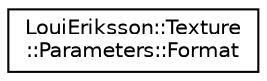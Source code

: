 digraph "Graphical Class Hierarchy"
{
 // LATEX_PDF_SIZE
  edge [fontname="Helvetica",fontsize="10",labelfontname="Helvetica",labelfontsize="10"];
  node [fontname="Helvetica",fontsize="10",shape=record];
  rankdir="LR";
  Node0 [label="LouiEriksson::Texture\l::Parameters::Format",height=0.2,width=0.4,color="black", fillcolor="white", style="filled",URL="$struct_loui_eriksson_1_1_texture_1_1_parameters_1_1_format.html",tooltip="Container specifying a Texture's format."];
}
